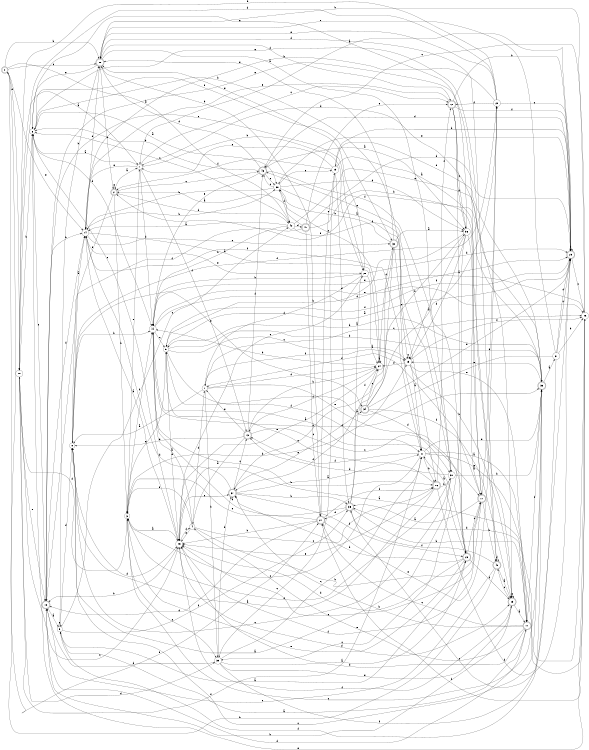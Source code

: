 digraph n37_6 {
__start0 [label="" shape="none"];

rankdir=LR;
size="8,5";

s0 [style="rounded,filled", color="black", fillcolor="white" shape="doublecircle", label="0"];
s1 [style="filled", color="black", fillcolor="white" shape="circle", label="1"];
s2 [style="rounded,filled", color="black", fillcolor="white" shape="doublecircle", label="2"];
s3 [style="filled", color="black", fillcolor="white" shape="circle", label="3"];
s4 [style="filled", color="black", fillcolor="white" shape="circle", label="4"];
s5 [style="filled", color="black", fillcolor="white" shape="circle", label="5"];
s6 [style="filled", color="black", fillcolor="white" shape="circle", label="6"];
s7 [style="filled", color="black", fillcolor="white" shape="circle", label="7"];
s8 [style="filled", color="black", fillcolor="white" shape="circle", label="8"];
s9 [style="filled", color="black", fillcolor="white" shape="circle", label="9"];
s10 [style="filled", color="black", fillcolor="white" shape="circle", label="10"];
s11 [style="rounded,filled", color="black", fillcolor="white" shape="doublecircle", label="11"];
s12 [style="rounded,filled", color="black", fillcolor="white" shape="doublecircle", label="12"];
s13 [style="rounded,filled", color="black", fillcolor="white" shape="doublecircle", label="13"];
s14 [style="filled", color="black", fillcolor="white" shape="circle", label="14"];
s15 [style="filled", color="black", fillcolor="white" shape="circle", label="15"];
s16 [style="rounded,filled", color="black", fillcolor="white" shape="doublecircle", label="16"];
s17 [style="rounded,filled", color="black", fillcolor="white" shape="doublecircle", label="17"];
s18 [style="rounded,filled", color="black", fillcolor="white" shape="doublecircle", label="18"];
s19 [style="filled", color="black", fillcolor="white" shape="circle", label="19"];
s20 [style="rounded,filled", color="black", fillcolor="white" shape="doublecircle", label="20"];
s21 [style="filled", color="black", fillcolor="white" shape="circle", label="21"];
s22 [style="filled", color="black", fillcolor="white" shape="circle", label="22"];
s23 [style="rounded,filled", color="black", fillcolor="white" shape="doublecircle", label="23"];
s24 [style="filled", color="black", fillcolor="white" shape="circle", label="24"];
s25 [style="rounded,filled", color="black", fillcolor="white" shape="doublecircle", label="25"];
s26 [style="filled", color="black", fillcolor="white" shape="circle", label="26"];
s27 [style="rounded,filled", color="black", fillcolor="white" shape="doublecircle", label="27"];
s28 [style="filled", color="black", fillcolor="white" shape="circle", label="28"];
s29 [style="rounded,filled", color="black", fillcolor="white" shape="doublecircle", label="29"];
s30 [style="filled", color="black", fillcolor="white" shape="circle", label="30"];
s31 [style="filled", color="black", fillcolor="white" shape="circle", label="31"];
s32 [style="rounded,filled", color="black", fillcolor="white" shape="doublecircle", label="32"];
s33 [style="rounded,filled", color="black", fillcolor="white" shape="doublecircle", label="33"];
s34 [style="rounded,filled", color="black", fillcolor="white" shape="doublecircle", label="34"];
s35 [style="rounded,filled", color="black", fillcolor="white" shape="doublecircle", label="35"];
s36 [style="filled", color="black", fillcolor="white" shape="circle", label="36"];
s37 [style="rounded,filled", color="black", fillcolor="white" shape="doublecircle", label="37"];
s38 [style="filled", color="black", fillcolor="white" shape="circle", label="38"];
s39 [style="filled", color="black", fillcolor="white" shape="circle", label="39"];
s40 [style="rounded,filled", color="black", fillcolor="white" shape="doublecircle", label="40"];
s41 [style="rounded,filled", color="black", fillcolor="white" shape="doublecircle", label="41"];
s42 [style="filled", color="black", fillcolor="white" shape="circle", label="42"];
s43 [style="rounded,filled", color="black", fillcolor="white" shape="doublecircle", label="43"];
s44 [style="filled", color="black", fillcolor="white" shape="circle", label="44"];
s45 [style="filled", color="black", fillcolor="white" shape="circle", label="45"];
s0 -> s42 [label="a"];
s0 -> s20 [label="b"];
s0 -> s20 [label="c"];
s0 -> s10 [label="d"];
s0 -> s14 [label="e"];
s0 -> s27 [label="f"];
s1 -> s8 [label="a"];
s1 -> s39 [label="b"];
s1 -> s26 [label="c"];
s1 -> s24 [label="d"];
s1 -> s23 [label="e"];
s1 -> s19 [label="f"];
s2 -> s7 [label="a"];
s2 -> s3 [label="b"];
s2 -> s43 [label="c"];
s2 -> s42 [label="d"];
s2 -> s2 [label="e"];
s2 -> s8 [label="f"];
s3 -> s45 [label="a"];
s3 -> s19 [label="b"];
s3 -> s39 [label="c"];
s3 -> s10 [label="d"];
s3 -> s7 [label="e"];
s3 -> s44 [label="f"];
s4 -> s44 [label="a"];
s4 -> s17 [label="b"];
s4 -> s16 [label="c"];
s4 -> s1 [label="d"];
s4 -> s45 [label="e"];
s4 -> s3 [label="f"];
s5 -> s23 [label="a"];
s5 -> s20 [label="b"];
s5 -> s42 [label="c"];
s5 -> s8 [label="d"];
s5 -> s5 [label="e"];
s5 -> s35 [label="f"];
s6 -> s38 [label="a"];
s6 -> s21 [label="b"];
s6 -> s18 [label="c"];
s6 -> s44 [label="d"];
s6 -> s26 [label="e"];
s6 -> s32 [label="f"];
s7 -> s6 [label="a"];
s7 -> s28 [label="b"];
s7 -> s12 [label="c"];
s7 -> s44 [label="d"];
s7 -> s14 [label="e"];
s7 -> s13 [label="f"];
s8 -> s14 [label="a"];
s8 -> s44 [label="b"];
s8 -> s33 [label="c"];
s8 -> s45 [label="d"];
s8 -> s34 [label="e"];
s8 -> s22 [label="f"];
s9 -> s25 [label="a"];
s9 -> s33 [label="b"];
s9 -> s19 [label="c"];
s9 -> s45 [label="d"];
s9 -> s3 [label="e"];
s9 -> s21 [label="f"];
s10 -> s7 [label="a"];
s10 -> s6 [label="b"];
s10 -> s45 [label="c"];
s10 -> s39 [label="d"];
s10 -> s18 [label="e"];
s10 -> s21 [label="f"];
s11 -> s5 [label="a"];
s11 -> s37 [label="b"];
s11 -> s27 [label="c"];
s11 -> s45 [label="d"];
s11 -> s4 [label="e"];
s11 -> s33 [label="f"];
s12 -> s23 [label="a"];
s12 -> s25 [label="b"];
s12 -> s36 [label="c"];
s12 -> s36 [label="d"];
s12 -> s14 [label="e"];
s12 -> s25 [label="f"];
s13 -> s4 [label="a"];
s13 -> s24 [label="b"];
s13 -> s17 [label="c"];
s13 -> s8 [label="d"];
s13 -> s1 [label="e"];
s13 -> s43 [label="f"];
s14 -> s24 [label="a"];
s14 -> s38 [label="b"];
s14 -> s32 [label="c"];
s14 -> s20 [label="d"];
s14 -> s28 [label="e"];
s14 -> s21 [label="f"];
s15 -> s29 [label="a"];
s15 -> s25 [label="b"];
s15 -> s39 [label="c"];
s15 -> s35 [label="d"];
s15 -> s7 [label="e"];
s15 -> s2 [label="f"];
s16 -> s8 [label="a"];
s16 -> s30 [label="b"];
s16 -> s9 [label="c"];
s16 -> s25 [label="d"];
s16 -> s45 [label="e"];
s16 -> s12 [label="f"];
s17 -> s35 [label="a"];
s17 -> s40 [label="b"];
s17 -> s45 [label="c"];
s17 -> s1 [label="d"];
s17 -> s22 [label="e"];
s17 -> s45 [label="f"];
s18 -> s5 [label="a"];
s18 -> s14 [label="b"];
s18 -> s28 [label="c"];
s18 -> s11 [label="d"];
s18 -> s17 [label="e"];
s18 -> s14 [label="f"];
s19 -> s21 [label="a"];
s19 -> s29 [label="b"];
s19 -> s19 [label="c"];
s19 -> s24 [label="d"];
s19 -> s11 [label="e"];
s19 -> s26 [label="f"];
s20 -> s30 [label="a"];
s20 -> s27 [label="b"];
s20 -> s2 [label="c"];
s20 -> s40 [label="d"];
s20 -> s6 [label="e"];
s20 -> s12 [label="f"];
s21 -> s11 [label="a"];
s21 -> s16 [label="b"];
s21 -> s3 [label="c"];
s21 -> s33 [label="d"];
s21 -> s11 [label="e"];
s21 -> s13 [label="f"];
s22 -> s10 [label="a"];
s22 -> s14 [label="b"];
s22 -> s25 [label="c"];
s22 -> s10 [label="d"];
s22 -> s20 [label="e"];
s22 -> s12 [label="f"];
s23 -> s21 [label="a"];
s23 -> s37 [label="b"];
s23 -> s17 [label="c"];
s23 -> s45 [label="d"];
s23 -> s3 [label="e"];
s23 -> s29 [label="f"];
s24 -> s24 [label="a"];
s24 -> s44 [label="b"];
s24 -> s38 [label="c"];
s24 -> s32 [label="d"];
s24 -> s45 [label="e"];
s24 -> s13 [label="f"];
s25 -> s7 [label="a"];
s25 -> s25 [label="b"];
s25 -> s26 [label="c"];
s25 -> s43 [label="d"];
s25 -> s38 [label="e"];
s25 -> s9 [label="f"];
s26 -> s45 [label="a"];
s26 -> s20 [label="b"];
s26 -> s43 [label="c"];
s26 -> s35 [label="d"];
s26 -> s44 [label="e"];
s26 -> s27 [label="f"];
s27 -> s44 [label="a"];
s27 -> s45 [label="b"];
s27 -> s15 [label="c"];
s27 -> s18 [label="d"];
s27 -> s22 [label="e"];
s27 -> s16 [label="f"];
s28 -> s24 [label="a"];
s28 -> s44 [label="b"];
s28 -> s45 [label="c"];
s28 -> s25 [label="d"];
s28 -> s20 [label="e"];
s28 -> s1 [label="f"];
s29 -> s11 [label="a"];
s29 -> s18 [label="b"];
s29 -> s40 [label="c"];
s29 -> s7 [label="d"];
s29 -> s29 [label="e"];
s29 -> s45 [label="f"];
s30 -> s8 [label="a"];
s30 -> s33 [label="b"];
s30 -> s8 [label="c"];
s30 -> s13 [label="d"];
s30 -> s43 [label="e"];
s30 -> s3 [label="f"];
s31 -> s9 [label="a"];
s31 -> s26 [label="b"];
s31 -> s25 [label="c"];
s31 -> s25 [label="d"];
s31 -> s20 [label="e"];
s31 -> s5 [label="f"];
s32 -> s36 [label="a"];
s32 -> s38 [label="b"];
s32 -> s19 [label="c"];
s32 -> s37 [label="d"];
s32 -> s20 [label="e"];
s32 -> s37 [label="f"];
s33 -> s31 [label="a"];
s33 -> s9 [label="b"];
s33 -> s3 [label="c"];
s33 -> s15 [label="d"];
s33 -> s19 [label="e"];
s33 -> s2 [label="f"];
s34 -> s22 [label="a"];
s34 -> s36 [label="b"];
s34 -> s24 [label="c"];
s34 -> s30 [label="d"];
s34 -> s25 [label="e"];
s34 -> s29 [label="f"];
s35 -> s28 [label="a"];
s35 -> s11 [label="b"];
s35 -> s25 [label="c"];
s35 -> s27 [label="d"];
s35 -> s3 [label="e"];
s35 -> s24 [label="f"];
s36 -> s17 [label="a"];
s36 -> s9 [label="b"];
s36 -> s39 [label="c"];
s36 -> s19 [label="d"];
s36 -> s6 [label="e"];
s36 -> s19 [label="f"];
s37 -> s21 [label="a"];
s37 -> s35 [label="b"];
s37 -> s13 [label="c"];
s37 -> s14 [label="d"];
s37 -> s34 [label="e"];
s37 -> s23 [label="f"];
s38 -> s16 [label="a"];
s38 -> s14 [label="b"];
s38 -> s43 [label="c"];
s38 -> s36 [label="d"];
s38 -> s15 [label="e"];
s38 -> s42 [label="f"];
s39 -> s23 [label="a"];
s39 -> s37 [label="b"];
s39 -> s21 [label="c"];
s39 -> s18 [label="d"];
s39 -> s29 [label="e"];
s39 -> s33 [label="f"];
s40 -> s29 [label="a"];
s40 -> s0 [label="b"];
s40 -> s18 [label="c"];
s40 -> s40 [label="d"];
s40 -> s6 [label="e"];
s40 -> s35 [label="f"];
s41 -> s2 [label="a"];
s41 -> s17 [label="b"];
s41 -> s27 [label="c"];
s41 -> s25 [label="d"];
s41 -> s12 [label="e"];
s41 -> s18 [label="f"];
s42 -> s14 [label="a"];
s42 -> s44 [label="b"];
s42 -> s6 [label="c"];
s42 -> s41 [label="d"];
s42 -> s33 [label="e"];
s42 -> s30 [label="f"];
s43 -> s36 [label="a"];
s43 -> s6 [label="b"];
s43 -> s38 [label="c"];
s43 -> s20 [label="d"];
s43 -> s44 [label="e"];
s43 -> s23 [label="f"];
s44 -> s23 [label="a"];
s44 -> s16 [label="b"];
s44 -> s9 [label="c"];
s44 -> s25 [label="d"];
s44 -> s26 [label="e"];
s44 -> s33 [label="f"];
s45 -> s14 [label="a"];
s45 -> s18 [label="b"];
s45 -> s6 [label="c"];
s45 -> s29 [label="d"];
s45 -> s37 [label="e"];
s45 -> s4 [label="f"];

}